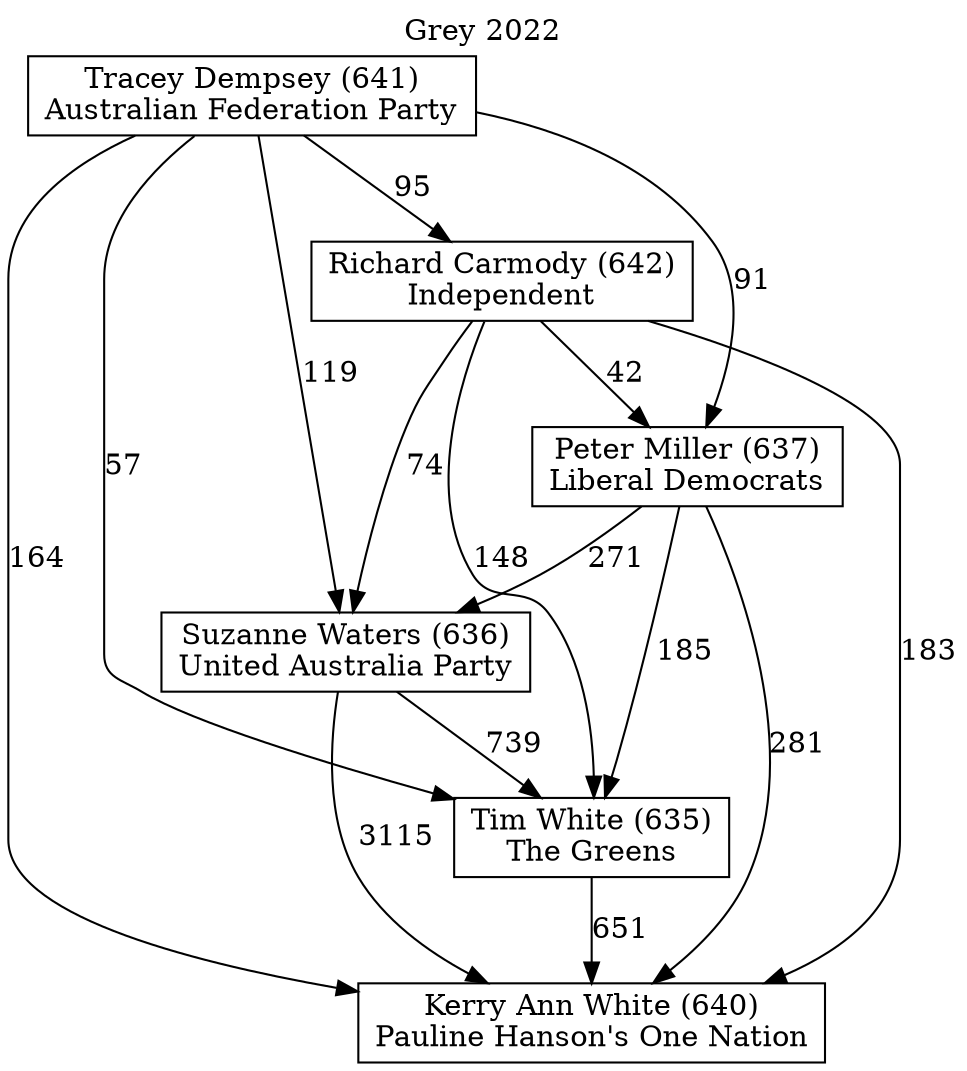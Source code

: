 // House preference flow
digraph "Kerry Ann White (640)_Grey_2022" {
	graph [label="Grey 2022" labelloc=t mclimit=2]
	node [shape=box]
	"Kerry Ann White (640)" [label="Kerry Ann White (640)
Pauline Hanson's One Nation"]
	"Tim White (635)" [label="Tim White (635)
The Greens"]
	"Suzanne Waters (636)" [label="Suzanne Waters (636)
United Australia Party"]
	"Peter Miller (637)" [label="Peter Miller (637)
Liberal Democrats"]
	"Richard Carmody (642)" [label="Richard Carmody (642)
Independent"]
	"Tracey Dempsey (641)" [label="Tracey Dempsey (641)
Australian Federation Party"]
	"Tim White (635)" -> "Kerry Ann White (640)" [label=651]
	"Suzanne Waters (636)" -> "Tim White (635)" [label=739]
	"Peter Miller (637)" -> "Suzanne Waters (636)" [label=271]
	"Richard Carmody (642)" -> "Peter Miller (637)" [label=42]
	"Tracey Dempsey (641)" -> "Richard Carmody (642)" [label=95]
	"Suzanne Waters (636)" -> "Kerry Ann White (640)" [label=3115]
	"Peter Miller (637)" -> "Kerry Ann White (640)" [label=281]
	"Richard Carmody (642)" -> "Kerry Ann White (640)" [label=183]
	"Tracey Dempsey (641)" -> "Kerry Ann White (640)" [label=164]
	"Tracey Dempsey (641)" -> "Peter Miller (637)" [label=91]
	"Richard Carmody (642)" -> "Suzanne Waters (636)" [label=74]
	"Tracey Dempsey (641)" -> "Suzanne Waters (636)" [label=119]
	"Peter Miller (637)" -> "Tim White (635)" [label=185]
	"Richard Carmody (642)" -> "Tim White (635)" [label=148]
	"Tracey Dempsey (641)" -> "Tim White (635)" [label=57]
}
